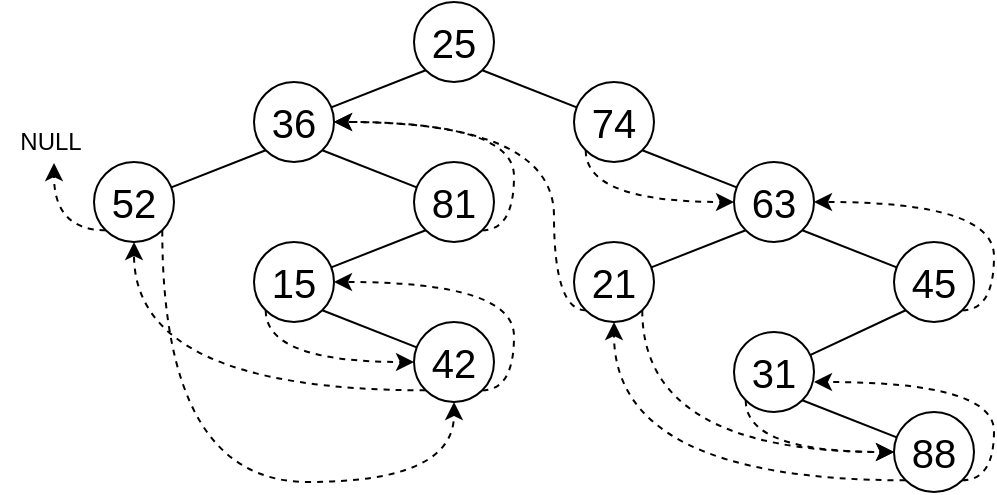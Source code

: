 <mxfile version="15.4.0" type="device"><diagram id="X70xCcgRqhrWCxAOmFkC" name="第 1 页"><mxGraphModel dx="716" dy="413" grid="1" gridSize="10" guides="1" tooltips="1" connect="1" arrows="1" fold="1" page="1" pageScale="1" pageWidth="827" pageHeight="1169" math="0" shadow="0"><root><mxCell id="0"/><mxCell id="1" parent="0"/><mxCell id="3tP92vPzYjQAkwCmuoAu-1" style="edgeStyle=none;rounded=0;orthogonalLoop=1;jettySize=auto;html=1;exitX=0;exitY=1;exitDx=0;exitDy=0;entryX=0.5;entryY=0.5;entryDx=0;entryDy=0;entryPerimeter=0;fontSize=20;" edge="1" parent="1" source="3tP92vPzYjQAkwCmuoAu-3" target="3tP92vPzYjQAkwCmuoAu-6"><mxGeometry relative="1" as="geometry"/></mxCell><mxCell id="3tP92vPzYjQAkwCmuoAu-2" style="edgeStyle=none;rounded=0;orthogonalLoop=1;jettySize=auto;html=1;exitX=1;exitY=1;exitDx=0;exitDy=0;entryX=0.5;entryY=0.5;entryDx=0;entryDy=0;entryPerimeter=0;fontSize=20;" edge="1" parent="1" source="3tP92vPzYjQAkwCmuoAu-3" target="3tP92vPzYjQAkwCmuoAu-9"><mxGeometry relative="1" as="geometry"/></mxCell><mxCell id="3tP92vPzYjQAkwCmuoAu-3" value="25" style="ellipse;whiteSpace=wrap;html=1;aspect=fixed;fontSize=20;" vertex="1" parent="1"><mxGeometry x="390" y="240" width="40" height="40" as="geometry"/></mxCell><mxCell id="3tP92vPzYjQAkwCmuoAu-4" style="edgeStyle=none;rounded=0;orthogonalLoop=1;jettySize=auto;html=1;exitX=0;exitY=1;exitDx=0;exitDy=0;entryX=0.5;entryY=0.5;entryDx=0;entryDy=0;entryPerimeter=0;fontSize=20;" edge="1" parent="1" source="3tP92vPzYjQAkwCmuoAu-6" target="3tP92vPzYjQAkwCmuoAu-12"><mxGeometry relative="1" as="geometry"/></mxCell><mxCell id="3tP92vPzYjQAkwCmuoAu-5" style="edgeStyle=none;rounded=0;orthogonalLoop=1;jettySize=auto;html=1;exitX=1;exitY=1;exitDx=0;exitDy=0;entryX=0.5;entryY=0.5;entryDx=0;entryDy=0;entryPerimeter=0;fontSize=20;" edge="1" parent="1" source="3tP92vPzYjQAkwCmuoAu-6" target="3tP92vPzYjQAkwCmuoAu-15"><mxGeometry relative="1" as="geometry"/></mxCell><mxCell id="3tP92vPzYjQAkwCmuoAu-6" value="36" style="ellipse;whiteSpace=wrap;html=1;aspect=fixed;fontSize=20;" vertex="1" parent="1"><mxGeometry x="310" y="280" width="40" height="40" as="geometry"/></mxCell><mxCell id="3tP92vPzYjQAkwCmuoAu-7" style="edgeStyle=none;rounded=0;orthogonalLoop=1;jettySize=auto;html=1;exitX=1;exitY=1;exitDx=0;exitDy=0;entryX=0.5;entryY=0.5;entryDx=0;entryDy=0;entryPerimeter=0;fontSize=20;" edge="1" parent="1" source="3tP92vPzYjQAkwCmuoAu-9" target="3tP92vPzYjQAkwCmuoAu-24"><mxGeometry relative="1" as="geometry"/></mxCell><mxCell id="3tP92vPzYjQAkwCmuoAu-54" style="edgeStyle=orthogonalEdgeStyle;curved=1;rounded=0;orthogonalLoop=1;jettySize=auto;html=1;exitX=0;exitY=1;exitDx=0;exitDy=0;entryX=0;entryY=0.5;entryDx=0;entryDy=0;dashed=1;" edge="1" parent="1" source="3tP92vPzYjQAkwCmuoAu-9" target="3tP92vPzYjQAkwCmuoAu-24"><mxGeometry relative="1" as="geometry"><Array as="points"><mxPoint x="476" y="340"/></Array></mxGeometry></mxCell><mxCell id="3tP92vPzYjQAkwCmuoAu-9" value="74" style="ellipse;whiteSpace=wrap;html=1;aspect=fixed;fontSize=20;" vertex="1" parent="1"><mxGeometry x="470" y="280" width="40" height="40" as="geometry"/></mxCell><mxCell id="3tP92vPzYjQAkwCmuoAu-39" style="edgeStyle=orthogonalEdgeStyle;curved=1;rounded=0;orthogonalLoop=1;jettySize=auto;html=1;exitX=1;exitY=1;exitDx=0;exitDy=0;entryX=0.5;entryY=1;entryDx=0;entryDy=0;dashed=1;" edge="1" parent="1" source="3tP92vPzYjQAkwCmuoAu-12" target="3tP92vPzYjQAkwCmuoAu-21"><mxGeometry relative="1" as="geometry"><Array as="points"><mxPoint x="264" y="480"/><mxPoint x="410" y="480"/></Array></mxGeometry></mxCell><mxCell id="3tP92vPzYjQAkwCmuoAu-43" style="edgeStyle=orthogonalEdgeStyle;curved=1;rounded=0;orthogonalLoop=1;jettySize=auto;html=1;exitX=0;exitY=1;exitDx=0;exitDy=0;dashed=1;" edge="1" parent="1" source="3tP92vPzYjQAkwCmuoAu-12"><mxGeometry relative="1" as="geometry"><mxPoint x="210" y="320" as="targetPoint"/></mxGeometry></mxCell><mxCell id="3tP92vPzYjQAkwCmuoAu-12" value="52" style="ellipse;whiteSpace=wrap;html=1;aspect=fixed;fontSize=20;" vertex="1" parent="1"><mxGeometry x="230" y="320" width="40" height="40" as="geometry"/></mxCell><mxCell id="3tP92vPzYjQAkwCmuoAu-13" style="edgeStyle=none;rounded=0;orthogonalLoop=1;jettySize=auto;html=1;exitX=0;exitY=1;exitDx=0;exitDy=0;entryX=0.5;entryY=0.5;entryDx=0;entryDy=0;entryPerimeter=0;fontSize=20;" edge="1" parent="1" source="3tP92vPzYjQAkwCmuoAu-15" target="3tP92vPzYjQAkwCmuoAu-18"><mxGeometry relative="1" as="geometry"/></mxCell><mxCell id="3tP92vPzYjQAkwCmuoAu-45" style="edgeStyle=orthogonalEdgeStyle;curved=1;rounded=0;orthogonalLoop=1;jettySize=auto;html=1;exitX=1;exitY=1;exitDx=0;exitDy=0;entryX=1;entryY=0.5;entryDx=0;entryDy=0;dashed=1;" edge="1" parent="1" source="3tP92vPzYjQAkwCmuoAu-15" target="3tP92vPzYjQAkwCmuoAu-6"><mxGeometry relative="1" as="geometry"><Array as="points"><mxPoint x="440" y="354"/><mxPoint x="440" y="300"/></Array></mxGeometry></mxCell><mxCell id="3tP92vPzYjQAkwCmuoAu-15" value="81" style="ellipse;whiteSpace=wrap;html=1;aspect=fixed;fontSize=20;" vertex="1" parent="1"><mxGeometry x="390" y="320" width="40" height="40" as="geometry"/></mxCell><mxCell id="3tP92vPzYjQAkwCmuoAu-16" style="edgeStyle=none;rounded=0;orthogonalLoop=1;jettySize=auto;html=1;exitX=1;exitY=1;exitDx=0;exitDy=0;entryX=0.5;entryY=0.5;entryDx=0;entryDy=0;entryPerimeter=0;fontSize=20;" edge="1" parent="1" source="3tP92vPzYjQAkwCmuoAu-18" target="3tP92vPzYjQAkwCmuoAu-21"><mxGeometry relative="1" as="geometry"/></mxCell><mxCell id="3tP92vPzYjQAkwCmuoAu-42" style="edgeStyle=orthogonalEdgeStyle;curved=1;rounded=0;orthogonalLoop=1;jettySize=auto;html=1;exitX=0;exitY=1;exitDx=0;exitDy=0;entryX=0;entryY=0.5;entryDx=0;entryDy=0;dashed=1;" edge="1" parent="1" source="3tP92vPzYjQAkwCmuoAu-18" target="3tP92vPzYjQAkwCmuoAu-21"><mxGeometry relative="1" as="geometry"><Array as="points"><mxPoint x="316" y="420"/></Array></mxGeometry></mxCell><mxCell id="3tP92vPzYjQAkwCmuoAu-18" value="15" style="ellipse;whiteSpace=wrap;html=1;aspect=fixed;fontSize=20;" vertex="1" parent="1"><mxGeometry x="310" y="360" width="40" height="40" as="geometry"/></mxCell><mxCell id="3tP92vPzYjQAkwCmuoAu-40" style="edgeStyle=orthogonalEdgeStyle;curved=1;rounded=0;orthogonalLoop=1;jettySize=auto;html=1;exitX=0;exitY=1;exitDx=0;exitDy=0;dashed=1;entryX=0.5;entryY=1;entryDx=0;entryDy=0;" edge="1" parent="1" source="3tP92vPzYjQAkwCmuoAu-21" target="3tP92vPzYjQAkwCmuoAu-12"><mxGeometry relative="1" as="geometry"><mxPoint x="240" y="380" as="targetPoint"/></mxGeometry></mxCell><mxCell id="3tP92vPzYjQAkwCmuoAu-41" style="edgeStyle=orthogonalEdgeStyle;curved=1;rounded=0;orthogonalLoop=1;jettySize=auto;html=1;exitX=1;exitY=1;exitDx=0;exitDy=0;entryX=1;entryY=0.5;entryDx=0;entryDy=0;dashed=1;" edge="1" parent="1" source="3tP92vPzYjQAkwCmuoAu-21" target="3tP92vPzYjQAkwCmuoAu-18"><mxGeometry relative="1" as="geometry"><Array as="points"><mxPoint x="440" y="434"/><mxPoint x="440" y="380"/></Array></mxGeometry></mxCell><mxCell id="3tP92vPzYjQAkwCmuoAu-21" value="42" style="ellipse;whiteSpace=wrap;html=1;aspect=fixed;fontSize=20;" vertex="1" parent="1"><mxGeometry x="390" y="400" width="40" height="40" as="geometry"/></mxCell><mxCell id="3tP92vPzYjQAkwCmuoAu-22" style="edgeStyle=none;rounded=0;orthogonalLoop=1;jettySize=auto;html=1;exitX=1;exitY=1;exitDx=0;exitDy=0;entryX=0.5;entryY=0.5;entryDx=0;entryDy=0;entryPerimeter=0;fontSize=20;" edge="1" parent="1" source="3tP92vPzYjQAkwCmuoAu-24" target="3tP92vPzYjQAkwCmuoAu-27"><mxGeometry relative="1" as="geometry"/></mxCell><mxCell id="3tP92vPzYjQAkwCmuoAu-23" style="edgeStyle=none;rounded=0;orthogonalLoop=1;jettySize=auto;html=1;exitX=0;exitY=1;exitDx=0;exitDy=0;entryX=0.5;entryY=0.5;entryDx=0;entryDy=0;entryPerimeter=0;fontSize=20;" edge="1" parent="1" source="3tP92vPzYjQAkwCmuoAu-24" target="3tP92vPzYjQAkwCmuoAu-30"><mxGeometry relative="1" as="geometry"/></mxCell><mxCell id="3tP92vPzYjQAkwCmuoAu-24" value="63" style="ellipse;whiteSpace=wrap;html=1;aspect=fixed;fontSize=20;" vertex="1" parent="1"><mxGeometry x="550" y="320" width="40" height="40" as="geometry"/></mxCell><mxCell id="3tP92vPzYjQAkwCmuoAu-25" style="edgeStyle=none;rounded=0;orthogonalLoop=1;jettySize=auto;html=1;exitX=0;exitY=1;exitDx=0;exitDy=0;fontSize=20;" edge="1" parent="1" source="3tP92vPzYjQAkwCmuoAu-27"><mxGeometry relative="1" as="geometry"><mxPoint x="570" y="425" as="targetPoint"/></mxGeometry></mxCell><mxCell id="3tP92vPzYjQAkwCmuoAu-55" style="edgeStyle=orthogonalEdgeStyle;curved=1;rounded=0;orthogonalLoop=1;jettySize=auto;html=1;exitX=1;exitY=1;exitDx=0;exitDy=0;entryX=1;entryY=0.5;entryDx=0;entryDy=0;dashed=1;" edge="1" parent="1" source="3tP92vPzYjQAkwCmuoAu-27" target="3tP92vPzYjQAkwCmuoAu-24"><mxGeometry relative="1" as="geometry"><Array as="points"><mxPoint x="680" y="394"/><mxPoint x="680" y="340"/></Array></mxGeometry></mxCell><mxCell id="3tP92vPzYjQAkwCmuoAu-27" value="45" style="ellipse;whiteSpace=wrap;html=1;aspect=fixed;fontSize=20;" vertex="1" parent="1"><mxGeometry x="630" y="360" width="40" height="40" as="geometry"/></mxCell><mxCell id="3tP92vPzYjQAkwCmuoAu-56" style="edgeStyle=orthogonalEdgeStyle;curved=1;rounded=0;orthogonalLoop=1;jettySize=auto;html=1;exitX=0;exitY=1;exitDx=0;exitDy=0;entryX=1;entryY=0.5;entryDx=0;entryDy=0;dashed=1;" edge="1" parent="1" source="3tP92vPzYjQAkwCmuoAu-30" target="3tP92vPzYjQAkwCmuoAu-6"><mxGeometry relative="1" as="geometry"><Array as="points"><mxPoint x="460" y="394"/><mxPoint x="460" y="300"/></Array></mxGeometry></mxCell><mxCell id="3tP92vPzYjQAkwCmuoAu-57" style="edgeStyle=orthogonalEdgeStyle;curved=1;rounded=0;orthogonalLoop=1;jettySize=auto;html=1;exitX=1;exitY=1;exitDx=0;exitDy=0;entryX=0;entryY=0.5;entryDx=0;entryDy=0;dashed=1;" edge="1" parent="1" source="3tP92vPzYjQAkwCmuoAu-30" target="3tP92vPzYjQAkwCmuoAu-36"><mxGeometry relative="1" as="geometry"><Array as="points"><mxPoint x="504" y="465"/></Array></mxGeometry></mxCell><mxCell id="3tP92vPzYjQAkwCmuoAu-30" value="21" style="ellipse;whiteSpace=wrap;html=1;aspect=fixed;fontSize=20;" vertex="1" parent="1"><mxGeometry x="470" y="360" width="40" height="40" as="geometry"/></mxCell><mxCell id="3tP92vPzYjQAkwCmuoAu-31" style="edgeStyle=none;rounded=0;orthogonalLoop=1;jettySize=auto;html=1;exitX=1;exitY=1;exitDx=0;exitDy=0;entryX=0.5;entryY=0.5;entryDx=0;entryDy=0;entryPerimeter=0;fontSize=20;" edge="1" parent="1" source="3tP92vPzYjQAkwCmuoAu-33" target="3tP92vPzYjQAkwCmuoAu-36"><mxGeometry relative="1" as="geometry"/></mxCell><mxCell id="3tP92vPzYjQAkwCmuoAu-53" style="edgeStyle=orthogonalEdgeStyle;curved=1;rounded=0;orthogonalLoop=1;jettySize=auto;html=1;exitX=0;exitY=1;exitDx=0;exitDy=0;entryX=0;entryY=0.5;entryDx=0;entryDy=0;dashed=1;" edge="1" parent="1" source="3tP92vPzYjQAkwCmuoAu-33" target="3tP92vPzYjQAkwCmuoAu-36"><mxGeometry relative="1" as="geometry"><Array as="points"><mxPoint x="556" y="465"/></Array></mxGeometry></mxCell><mxCell id="3tP92vPzYjQAkwCmuoAu-33" value="31" style="ellipse;whiteSpace=wrap;html=1;aspect=fixed;fontSize=20;" vertex="1" parent="1"><mxGeometry x="550" y="405" width="40" height="40" as="geometry"/></mxCell><mxCell id="3tP92vPzYjQAkwCmuoAu-51" style="edgeStyle=orthogonalEdgeStyle;curved=1;rounded=0;orthogonalLoop=1;jettySize=auto;html=1;exitX=0;exitY=1;exitDx=0;exitDy=0;entryX=0.5;entryY=1;entryDx=0;entryDy=0;dashed=1;" edge="1" parent="1" source="3tP92vPzYjQAkwCmuoAu-36" target="3tP92vPzYjQAkwCmuoAu-30"><mxGeometry relative="1" as="geometry"/></mxCell><mxCell id="3tP92vPzYjQAkwCmuoAu-52" style="edgeStyle=orthogonalEdgeStyle;curved=1;rounded=0;orthogonalLoop=1;jettySize=auto;html=1;exitX=1;exitY=1;exitDx=0;exitDy=0;entryX=1;entryY=0.625;entryDx=0;entryDy=0;entryPerimeter=0;dashed=1;" edge="1" parent="1" source="3tP92vPzYjQAkwCmuoAu-36" target="3tP92vPzYjQAkwCmuoAu-33"><mxGeometry relative="1" as="geometry"><Array as="points"><mxPoint x="680" y="479"/><mxPoint x="680" y="430"/></Array></mxGeometry></mxCell><mxCell id="3tP92vPzYjQAkwCmuoAu-36" value="88" style="ellipse;whiteSpace=wrap;html=1;aspect=fixed;fontSize=20;" vertex="1" parent="1"><mxGeometry x="630" y="445" width="40" height="40" as="geometry"/></mxCell><mxCell id="3tP92vPzYjQAkwCmuoAu-44" value="NULL" style="text;html=1;align=center;verticalAlign=middle;resizable=0;points=[];autosize=1;strokeColor=none;fillColor=none;" vertex="1" parent="1"><mxGeometry x="183" y="300" width="50" height="20" as="geometry"/></mxCell></root></mxGraphModel></diagram></mxfile>